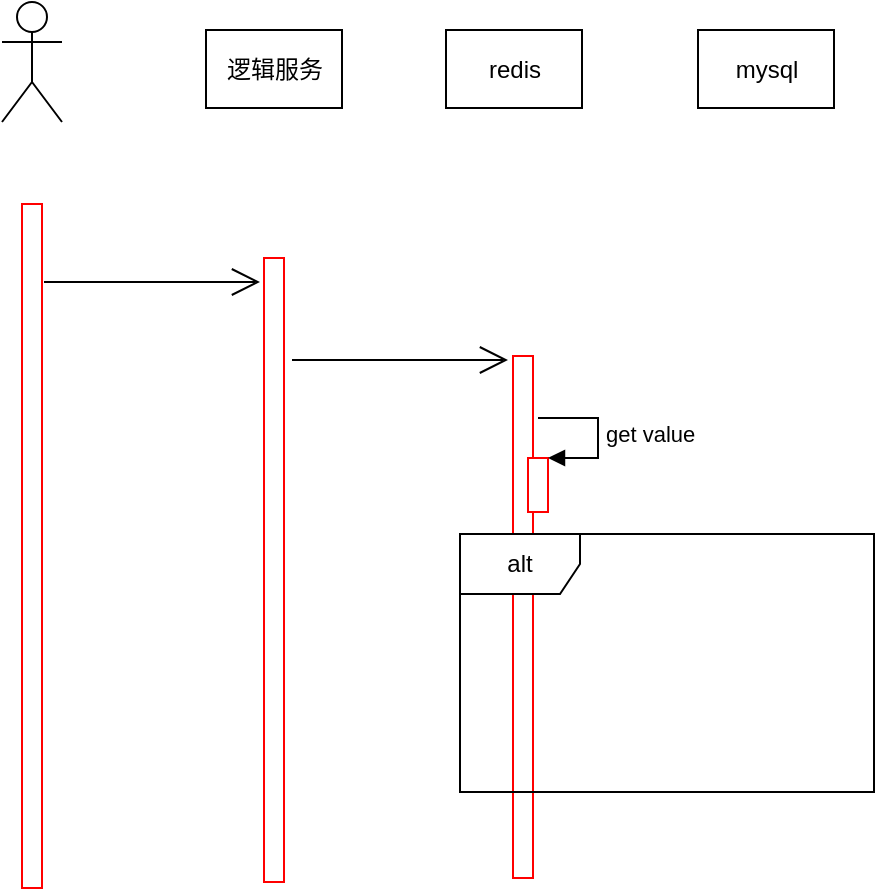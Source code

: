 <mxfile version="20.0.1" type="github">
  <diagram id="mMxJj-c8VBn48qBRDS8L" name="Page-1">
    <mxGraphModel dx="1422" dy="762" grid="0" gridSize="10" guides="1" tooltips="1" connect="1" arrows="1" fold="1" page="1" pageScale="1" pageWidth="827" pageHeight="1169" math="0" shadow="0">
      <root>
        <mxCell id="0" />
        <mxCell id="1" parent="0" />
        <mxCell id="z6KhFCeTX4yOgjB6BVxA-1" value="" style="shape=umlActor;verticalLabelPosition=bottom;verticalAlign=top;html=1;" vertex="1" parent="1">
          <mxGeometry x="158" y="139" width="30" height="60" as="geometry" />
        </mxCell>
        <mxCell id="z6KhFCeTX4yOgjB6BVxA-2" value="" style="html=1;points=[];perimeter=orthogonalPerimeter;strokeColor=#FF0000;shadow=0;" vertex="1" parent="1">
          <mxGeometry x="168" y="240" width="10" height="342" as="geometry" />
        </mxCell>
        <mxCell id="z6KhFCeTX4yOgjB6BVxA-3" value="" style="html=1;points=[];perimeter=orthogonalPerimeter;strokeColor=#FF0000;" vertex="1" parent="1">
          <mxGeometry x="289" y="267" width="10" height="312" as="geometry" />
        </mxCell>
        <mxCell id="z6KhFCeTX4yOgjB6BVxA-4" value="" style="html=1;points=[];perimeter=orthogonalPerimeter;strokeColor=#FF0000;" vertex="1" parent="1">
          <mxGeometry x="413.5" y="316" width="10" height="261" as="geometry" />
        </mxCell>
        <mxCell id="z6KhFCeTX4yOgjB6BVxA-6" value="逻辑服务" style="html=1;" vertex="1" parent="1">
          <mxGeometry x="260" y="153" width="68" height="39" as="geometry" />
        </mxCell>
        <mxCell id="z6KhFCeTX4yOgjB6BVxA-7" value="redis" style="html=1;" vertex="1" parent="1">
          <mxGeometry x="380" y="153" width="68" height="39" as="geometry" />
        </mxCell>
        <mxCell id="z6KhFCeTX4yOgjB6BVxA-8" value="mysql" style="html=1;" vertex="1" parent="1">
          <mxGeometry x="506" y="153" width="68" height="39" as="geometry" />
        </mxCell>
        <mxCell id="z6KhFCeTX4yOgjB6BVxA-11" value="" style="endArrow=open;endFill=1;endSize=12;html=1;rounded=0;" edge="1" parent="1">
          <mxGeometry width="160" relative="1" as="geometry">
            <mxPoint x="179" y="279" as="sourcePoint" />
            <mxPoint x="287" y="279" as="targetPoint" />
          </mxGeometry>
        </mxCell>
        <mxCell id="z6KhFCeTX4yOgjB6BVxA-12" value="" style="endArrow=open;endFill=1;endSize=12;html=1;rounded=0;" edge="1" parent="1">
          <mxGeometry width="160" relative="1" as="geometry">
            <mxPoint x="303" y="318" as="sourcePoint" />
            <mxPoint x="411" y="318" as="targetPoint" />
          </mxGeometry>
        </mxCell>
        <mxCell id="z6KhFCeTX4yOgjB6BVxA-16" value="" style="html=1;points=[];perimeter=orthogonalPerimeter;shadow=0;strokeColor=#FF0000;" vertex="1" parent="1">
          <mxGeometry x="421" y="367" width="10" height="27" as="geometry" />
        </mxCell>
        <mxCell id="z6KhFCeTX4yOgjB6BVxA-17" value="get value" style="edgeStyle=orthogonalEdgeStyle;html=1;align=left;spacingLeft=2;endArrow=block;rounded=0;entryX=1;entryY=0;elbow=vertical;" edge="1" target="z6KhFCeTX4yOgjB6BVxA-16" parent="1">
          <mxGeometry relative="1" as="geometry">
            <mxPoint x="426" y="347" as="sourcePoint" />
            <Array as="points">
              <mxPoint x="456" y="347" />
            </Array>
          </mxGeometry>
        </mxCell>
        <mxCell id="z6KhFCeTX4yOgjB6BVxA-18" value="alt" style="shape=umlFrame;whiteSpace=wrap;html=1;shadow=0;strokeColor=#000000;" vertex="1" parent="1">
          <mxGeometry x="387" y="405" width="207" height="129" as="geometry" />
        </mxCell>
      </root>
    </mxGraphModel>
  </diagram>
</mxfile>
